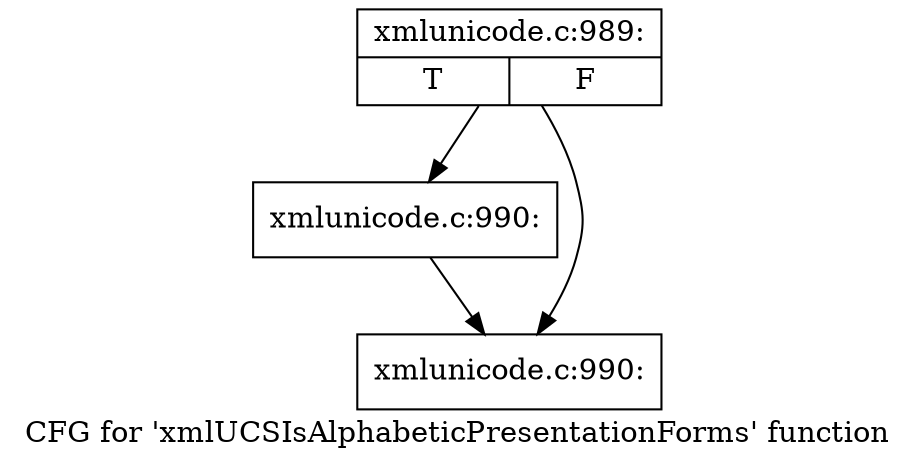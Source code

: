 digraph "CFG for 'xmlUCSIsAlphabeticPresentationForms' function" {
	label="CFG for 'xmlUCSIsAlphabeticPresentationForms' function";

	Node0x4e092d0 [shape=record,label="{xmlunicode.c:989:|{<s0>T|<s1>F}}"];
	Node0x4e092d0 -> Node0x4e04990;
	Node0x4e092d0 -> Node0x4e094e0;
	Node0x4e04990 [shape=record,label="{xmlunicode.c:990:}"];
	Node0x4e04990 -> Node0x4e094e0;
	Node0x4e094e0 [shape=record,label="{xmlunicode.c:990:}"];
}
